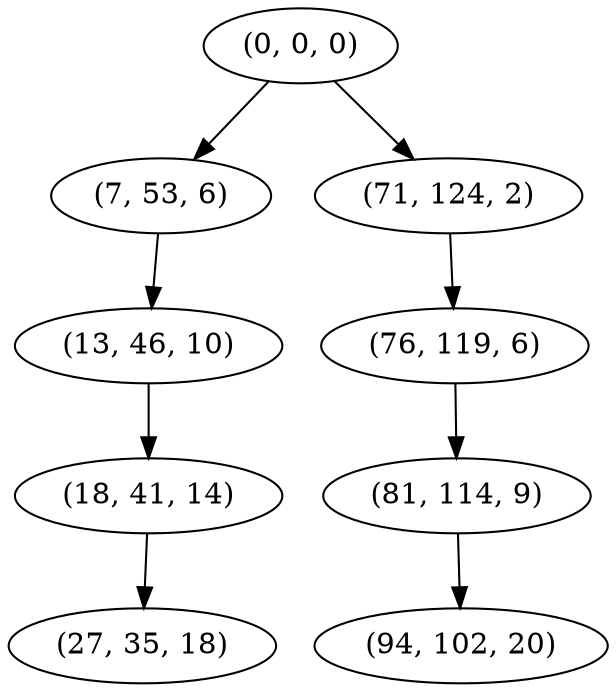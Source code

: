 digraph tree {
    "(0, 0, 0)";
    "(7, 53, 6)";
    "(13, 46, 10)";
    "(18, 41, 14)";
    "(27, 35, 18)";
    "(71, 124, 2)";
    "(76, 119, 6)";
    "(81, 114, 9)";
    "(94, 102, 20)";
    "(0, 0, 0)" -> "(7, 53, 6)";
    "(0, 0, 0)" -> "(71, 124, 2)";
    "(7, 53, 6)" -> "(13, 46, 10)";
    "(13, 46, 10)" -> "(18, 41, 14)";
    "(18, 41, 14)" -> "(27, 35, 18)";
    "(71, 124, 2)" -> "(76, 119, 6)";
    "(76, 119, 6)" -> "(81, 114, 9)";
    "(81, 114, 9)" -> "(94, 102, 20)";
}
